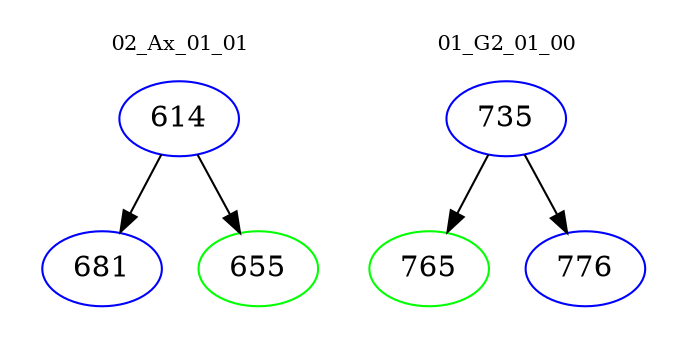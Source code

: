 digraph{
subgraph cluster_0 {
color = white
label = "02_Ax_01_01";
fontsize=10;
T0_614 [label="614", color="blue"]
T0_614 -> T0_681 [color="black"]
T0_681 [label="681", color="blue"]
T0_614 -> T0_655 [color="black"]
T0_655 [label="655", color="green"]
}
subgraph cluster_1 {
color = white
label = "01_G2_01_00";
fontsize=10;
T1_735 [label="735", color="blue"]
T1_735 -> T1_765 [color="black"]
T1_765 [label="765", color="green"]
T1_735 -> T1_776 [color="black"]
T1_776 [label="776", color="blue"]
}
}
